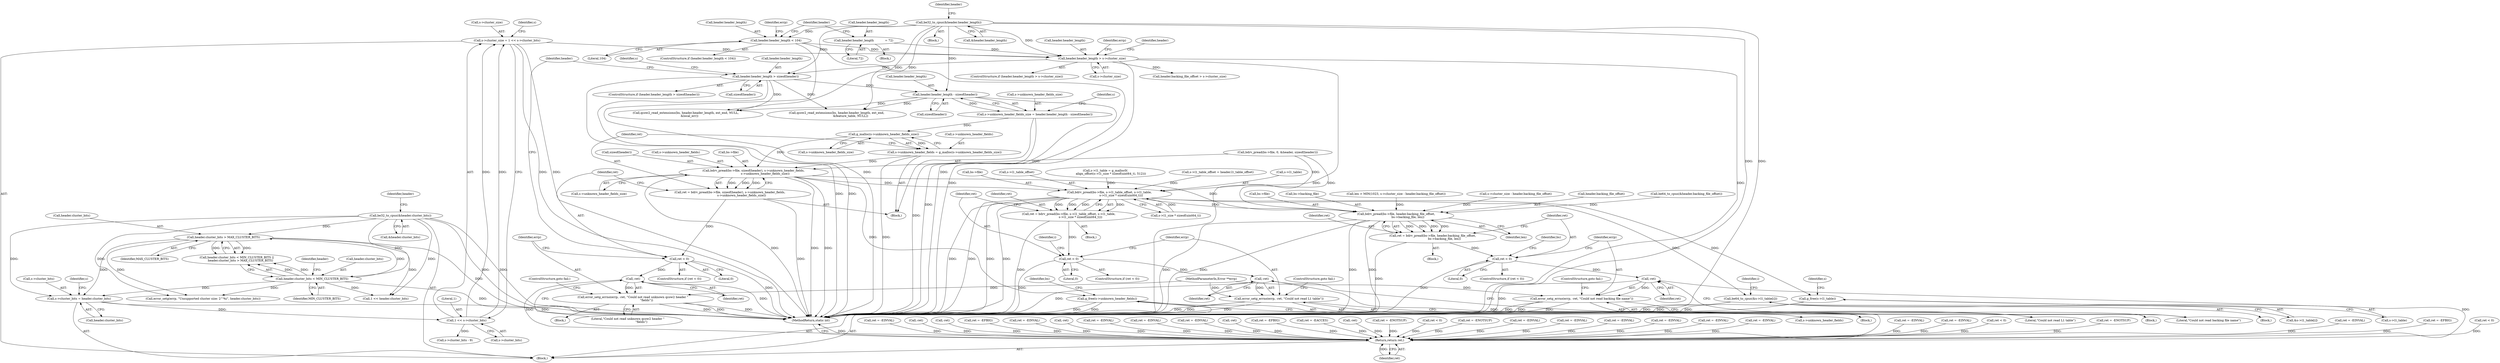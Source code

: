 digraph "0_qemu_6a83f8b5bec6f59e56cc49bd49e4c3f8f805d56f_0@API" {
"1000449" [label="(Call,g_malloc(s->unknown_header_fields_size))"];
"1000435" [label="(Call,s->unknown_header_fields_size = header.header_length - sizeof(header))"];
"1000439" [label="(Call,header.header_length - sizeof(header))"];
"1000390" [label="(Call,be32_to_cpus(&header.header_length))"];
"1000428" [label="(Call,header.header_length > sizeof(header))"];
"1000411" [label="(Call,header.header_length > s->cluster_size)"];
"1000396" [label="(Call,header.header_length < 104)"];
"1000363" [label="(Call,header.header_length            = 72)"];
"1000316" [label="(Call,s->cluster_size = 1 << s->cluster_bits)"];
"1000320" [label="(Call,1 << s->cluster_bits)"];
"1000309" [label="(Call,s->cluster_bits = header.cluster_bits)"];
"1000292" [label="(Call,header.cluster_bits > MAX_CLUSTER_BITS)"];
"1000198" [label="(Call,be32_to_cpus(&header.cluster_bits))"];
"1000287" [label="(Call,header.cluster_bits < MIN_CLUSTER_BITS)"];
"1000445" [label="(Call,s->unknown_header_fields = g_malloc(s->unknown_header_fields_size))"];
"1000455" [label="(Call,bdrv_pread(bs->file, sizeof(header), s->unknown_header_fields,\n                         s->unknown_header_fields_size))"];
"1000453" [label="(Call,ret = bdrv_pread(bs->file, sizeof(header), s->unknown_header_fields,\n                         s->unknown_header_fields_size))"];
"1000468" [label="(Call,ret < 0)"];
"1000474" [label="(Call,-ret)"];
"1000472" [label="(Call,error_setg_errno(errp, -ret, \"Could not read unknown qcow2 header \"\n                             \"fields\"))"];
"1001480" [label="(Return,return ret;)"];
"1000924" [label="(Call,bdrv_pread(bs->file, s->l1_table_offset, s->l1_table,\n                         s->l1_size * sizeof(uint64_t)))"];
"1000922" [label="(Call,ret = bdrv_pread(bs->file, s->l1_table_offset, s->l1_table,\n                         s->l1_size * sizeof(uint64_t)))"];
"1000941" [label="(Call,ret < 0)"];
"1000947" [label="(Call,-ret)"];
"1000945" [label="(Call,error_setg_errno(errp, -ret, \"Could not read L1 table\"))"];
"1000963" [label="(Call,be64_to_cpus(&s->l1_table[i]))"];
"1001095" [label="(Call,bdrv_pread(bs->file, header.backing_file_offset,\n                         bs->backing_file, len))"];
"1001093" [label="(Call,ret = bdrv_pread(bs->file, header.backing_file_offset,\n                         bs->backing_file, len))"];
"1001107" [label="(Call,ret < 0)"];
"1001113" [label="(Call,-ret)"];
"1001111" [label="(Call,error_setg_errno(errp, -ret, \"Could not read backing file name\"))"];
"1001443" [label="(Call,g_free(s->l1_table))"];
"1001433" [label="(Call,g_free(s->unknown_header_fields))"];
"1000923" [label="(Identifier,ret)"];
"1000481" [label="(Identifier,header)"];
"1000941" [label="(Call,ret < 0)"];
"1000454" [label="(Identifier,ret)"];
"1000293" [label="(Call,header.cluster_bits)"];
"1000436" [label="(Call,s->unknown_header_fields_size)"];
"1001449" [label="(Identifier,s)"];
"1000298" [label="(Call,error_setg(errp, \"Unsupported cluster size: 2^%i\", header.cluster_bits))"];
"1001088" [label="(Call,ret = -EINVAL)"];
"1001480" [label="(Return,return ret;)"];
"1000422" [label="(Call,ret = -EINVAL)"];
"1001434" [label="(Call,s->unknown_header_fields)"];
"1000943" [label="(Literal,0)"];
"1001482" [label="(MethodReturn,static int)"];
"1000895" [label="(Call,s->l1_table_offset = header.l1_table_offset)"];
"1000435" [label="(Call,s->unknown_header_fields_size = header.header_length - sizeof(header))"];
"1001443" [label="(Call,g_free(s->l1_table))"];
"1000427" [label="(ControlStructure,if (header.header_length > sizeof(header)))"];
"1000453" [label="(Call,ret = bdrv_pread(bs->file, sizeof(header), s->unknown_header_fields,\n                         s->unknown_header_fields_size))"];
"1000296" [label="(Identifier,MAX_CLUSTER_BITS)"];
"1000934" [label="(Call,s->l1_size * sizeof(uint64_t))"];
"1000390" [label="(Call,be32_to_cpus(&header.header_length))"];
"1000469" [label="(Identifier,ret)"];
"1000797" [label="(Call,ret < 0)"];
"1000124" [label="(MethodParameterIn,Error **errp)"];
"1000612" [label="(Call,ret = -ENOTSUP)"];
"1000743" [label="(Call,ret = -EINVAL)"];
"1000931" [label="(Call,s->l1_table)"];
"1001099" [label="(Call,header.backing_file_offset)"];
"1000820" [label="(Call,ret = -EFBIG)"];
"1000342" [label="(Block,)"];
"1000397" [label="(Call,header.header_length)"];
"1000331" [label="(Call,s->cluster_bits - 9)"];
"1000948" [label="(Identifier,ret)"];
"1001433" [label="(Call,g_free(s->unknown_header_fields))"];
"1000761" [label="(Call,ret < 0)"];
"1001109" [label="(Literal,0)"];
"1001115" [label="(Literal,\"Could not read backing file name\")"];
"1001105" [label="(Identifier,len)"];
"1001253" [label="(Call,ret = -EINVAL)"];
"1000369" [label="(Block,)"];
"1000322" [label="(Call,s->cluster_bits)"];
"1000291" [label="(Identifier,MIN_CLUSTER_BITS)"];
"1000925" [label="(Call,bs->file)"];
"1001149" [label="(Call,-ret)"];
"1001066" [label="(Block,)"];
"1001107" [label="(Call,ret < 0)"];
"1000317" [label="(Call,s->cluster_size)"];
"1000169" [label="(Call,-ret)"];
"1000294" [label="(Identifier,header)"];
"1000432" [label="(Call,sizeof(header))"];
"1000477" [label="(ControlStructure,goto fail;)"];
"1000467" [label="(ControlStructure,if (ret < 0))"];
"1000125" [label="(Block,)"];
"1000928" [label="(Call,s->l1_table_offset)"];
"1000398" [label="(Identifier,header)"];
"1000288" [label="(Call,header.cluster_bits)"];
"1000847" [label="(Call,ret = -EFBIG)"];
"1000637" [label="(Call,ret = -EINVAL)"];
"1001027" [label="(Call,-ret)"];
"1000949" [label="(Literal,\"Could not read L1 table\")"];
"1001055" [label="(Call,ret = -EINVAL)"];
"1000947" [label="(Call,-ret)"];
"1000450" [label="(Call,s->unknown_header_fields_size)"];
"1000206" [label="(Identifier,header)"];
"1000287" [label="(Call,header.cluster_bits < MIN_CLUSTER_BITS)"];
"1000471" [label="(Block,)"];
"1000961" [label="(Identifier,i)"];
"1000248" [label="(Call,ret = -EINVAL)"];
"1001116" [label="(ControlStructure,goto fail;)"];
"1000869" [label="(Call,ret = -EINVAL)"];
"1001108" [label="(Identifier,ret)"];
"1000472" [label="(Call,error_setg_errno(errp, -ret, \"Could not read unknown qcow2 header \"\n                             \"fields\"))"];
"1000963" [label="(Call,be64_to_cpus(&s->l1_table[i]))"];
"1000428" [label="(Call,header.header_length > sizeof(header))"];
"1000318" [label="(Identifier,s)"];
"1000942" [label="(Identifier,ret)"];
"1000476" [label="(Literal,\"Could not read unknown qcow2 header \"\n                             \"fields\")"];
"1001095" [label="(Call,bdrv_pread(bs->file, header.backing_file_offset,\n                         bs->backing_file, len))"];
"1000445" [label="(Call,s->unknown_header_fields = g_malloc(s->unknown_header_fields_size))"];
"1000439" [label="(Call,header.header_length - sizeof(header))"];
"1001481" [label="(Identifier,ret)"];
"1001229" [label="(Call,-ret)"];
"1001444" [label="(Call,s->l1_table)"];
"1000367" [label="(Literal,72)"];
"1000464" [label="(Call,s->unknown_header_fields_size)"];
"1000183" [label="(Call,be64_to_cpus(&header.backing_file_offset))"];
"1000962" [label="(Block,)"];
"1000440" [label="(Call,header.header_length)"];
"1000310" [label="(Call,s->cluster_bits)"];
"1000473" [label="(Identifier,errp)"];
"1001042" [label="(Call,qcow2_read_extensions(bs, header.header_length, ext_end, NULL,\n        &local_err))"];
"1000953" [label="(Identifier,i)"];
"1000468" [label="(Call,ret < 0)"];
"1000946" [label="(Identifier,errp)"];
"1001438" [label="(Identifier,bs)"];
"1000286" [label="(Call,header.cluster_bits < MIN_CLUSTER_BITS ||\n        header.cluster_bits > MAX_CLUSTER_BITS)"];
"1000944" [label="(Block,)"];
"1000320" [label="(Call,1 << s->cluster_bits)"];
"1000412" [label="(Call,header.header_length)"];
"1000815" [label="(Call,ret = -EFBIG)"];
"1000591" [label="(Call,ret = -EACCES)"];
"1001111" [label="(Call,error_setg_errno(errp, -ret, \"Could not read backing file name\"))"];
"1001114" [label="(Identifier,ret)"];
"1001184" [label="(Call,-ret)"];
"1000363" [label="(Call,header.header_length            = 72)"];
"1000420" [label="(Identifier,errp)"];
"1000273" [label="(Call,ret = -ENOTSUP)"];
"1001106" [label="(ControlStructure,if (ret < 0))"];
"1000434" [label="(Block,)"];
"1000964" [label="(Call,&s->l1_table[i])"];
"1000313" [label="(Call,header.cluster_bits)"];
"1000292" [label="(Call,header.cluster_bits > MAX_CLUSTER_BITS)"];
"1000446" [label="(Call,s->unknown_header_fields)"];
"1001113" [label="(Call,-ret)"];
"1001096" [label="(Call,bs->file)"];
"1000470" [label="(Literal,0)"];
"1000456" [label="(Call,bs->file)"];
"1000475" [label="(Identifier,ret)"];
"1000474" [label="(Call,-ret)"];
"1001120" [label="(Identifier,bs)"];
"1000430" [label="(Identifier,header)"];
"1001110" [label="(Block,)"];
"1000327" [label="(Identifier,s)"];
"1000396" [label="(Call,header.header_length < 104)"];
"1000153" [label="(Call,bdrv_pread(bs->file, 0, &header, sizeof(header)))"];
"1000459" [label="(Call,sizeof(header))"];
"1000316" [label="(Call,s->cluster_size = 1 << s->cluster_bits)"];
"1001102" [label="(Call,bs->backing_file)"];
"1000443" [label="(Call,sizeof(header))"];
"1000403" [label="(Identifier,errp)"];
"1000199" [label="(Call,&header.cluster_bits)"];
"1001093" [label="(Call,ret = bdrv_pread(bs->file, header.backing_file_offset,\n                         bs->backing_file, len))"];
"1000321" [label="(Literal,1)"];
"1001073" [label="(Call,len > MIN(1023, s->cluster_size - header.backing_file_offset))"];
"1000924" [label="(Call,bdrv_pread(bs->file, s->l1_table_offset, s->l1_table,\n                         s->l1_size * sizeof(uint64_t)))"];
"1000945" [label="(Call,error_setg_errno(errp, -ret, \"Could not read L1 table\"))"];
"1001112" [label="(Identifier,errp)"];
"1000447" [label="(Identifier,s)"];
"1000455" [label="(Call,bdrv_pread(bs->file, sizeof(header), s->unknown_header_fields,\n                         s->unknown_header_fields_size))"];
"1000509" [label="(Call,1 << header.cluster_bits)"];
"1000546" [label="(Call,qcow2_read_extensions(bs, header.header_length, ext_end,\n                              &feature_table, NULL))"];
"1000479" [label="(Call,header.backing_file_offset > s->cluster_size)"];
"1001094" [label="(Identifier,ret)"];
"1000400" [label="(Literal,104)"];
"1000437" [label="(Identifier,s)"];
"1001077" [label="(Call,s->cluster_size - header.backing_file_offset)"];
"1000395" [label="(ControlStructure,if (header.header_length < 104))"];
"1000364" [label="(Call,header.header_length)"];
"1000940" [label="(ControlStructure,if (ret < 0))"];
"1000461" [label="(Call,s->unknown_header_fields)"];
"1000887" [label="(Call,ret < 0)"];
"1000413" [label="(Identifier,header)"];
"1000411" [label="(Call,header.header_length > s->cluster_size)"];
"1000564" [label="(Call,ret = -ENOTSUP)"];
"1001364" [label="(Call,ret = -EINVAL)"];
"1000410" [label="(ControlStructure,if (header.header_length > s->cluster_size))"];
"1000779" [label="(Call,ret = -EINVAL)"];
"1000198" [label="(Call,be32_to_cpus(&header.cluster_bits))"];
"1000429" [label="(Call,header.header_length)"];
"1000908" [label="(Block,)"];
"1000391" [label="(Call,&header.header_length)"];
"1000922" [label="(Call,ret = bdrv_pread(bs->file, s->l1_table_offset, s->l1_table,\n                         s->l1_size * sizeof(uint64_t)))"];
"1000490" [label="(Call,ret = -EINVAL)"];
"1000415" [label="(Call,s->cluster_size)"];
"1000304" [label="(Call,ret = -EINVAL)"];
"1000909" [label="(Call,s->l1_table = g_malloc0(\n            align_offset(s->l1_size * sizeof(uint64_t), 512)))"];
"1000405" [label="(Call,ret = -EINVAL)"];
"1000449" [label="(Call,g_malloc(s->unknown_header_fields_size))"];
"1000950" [label="(ControlStructure,goto fail;)"];
"1001416" [label="(Call,ret = -EINVAL)"];
"1000309" [label="(Call,s->cluster_bits = header.cluster_bits)"];
"1000449" -> "1000445"  [label="AST: "];
"1000449" -> "1000450"  [label="CFG: "];
"1000450" -> "1000449"  [label="AST: "];
"1000445" -> "1000449"  [label="CFG: "];
"1000449" -> "1000445"  [label="DDG: "];
"1000435" -> "1000449"  [label="DDG: "];
"1000449" -> "1000455"  [label="DDG: "];
"1000435" -> "1000434"  [label="AST: "];
"1000435" -> "1000439"  [label="CFG: "];
"1000436" -> "1000435"  [label="AST: "];
"1000439" -> "1000435"  [label="AST: "];
"1000447" -> "1000435"  [label="CFG: "];
"1000435" -> "1001482"  [label="DDG: "];
"1000439" -> "1000435"  [label="DDG: "];
"1000439" -> "1000443"  [label="CFG: "];
"1000440" -> "1000439"  [label="AST: "];
"1000443" -> "1000439"  [label="AST: "];
"1000439" -> "1001482"  [label="DDG: "];
"1000390" -> "1000439"  [label="DDG: "];
"1000428" -> "1000439"  [label="DDG: "];
"1000439" -> "1000546"  [label="DDG: "];
"1000439" -> "1001042"  [label="DDG: "];
"1000390" -> "1000369"  [label="AST: "];
"1000390" -> "1000391"  [label="CFG: "];
"1000391" -> "1000390"  [label="AST: "];
"1000398" -> "1000390"  [label="CFG: "];
"1000390" -> "1001482"  [label="DDG: "];
"1000390" -> "1001482"  [label="DDG: "];
"1000390" -> "1000396"  [label="DDG: "];
"1000390" -> "1000411"  [label="DDG: "];
"1000390" -> "1000428"  [label="DDG: "];
"1000390" -> "1000546"  [label="DDG: "];
"1000390" -> "1001042"  [label="DDG: "];
"1000428" -> "1000427"  [label="AST: "];
"1000428" -> "1000432"  [label="CFG: "];
"1000429" -> "1000428"  [label="AST: "];
"1000432" -> "1000428"  [label="AST: "];
"1000437" -> "1000428"  [label="CFG: "];
"1000481" -> "1000428"  [label="CFG: "];
"1000428" -> "1001482"  [label="DDG: "];
"1000428" -> "1001482"  [label="DDG: "];
"1000411" -> "1000428"  [label="DDG: "];
"1000428" -> "1000546"  [label="DDG: "];
"1000428" -> "1001042"  [label="DDG: "];
"1000411" -> "1000410"  [label="AST: "];
"1000411" -> "1000415"  [label="CFG: "];
"1000412" -> "1000411"  [label="AST: "];
"1000415" -> "1000411"  [label="AST: "];
"1000420" -> "1000411"  [label="CFG: "];
"1000430" -> "1000411"  [label="CFG: "];
"1000411" -> "1001482"  [label="DDG: "];
"1000411" -> "1001482"  [label="DDG: "];
"1000411" -> "1001482"  [label="DDG: "];
"1000396" -> "1000411"  [label="DDG: "];
"1000363" -> "1000411"  [label="DDG: "];
"1000316" -> "1000411"  [label="DDG: "];
"1000411" -> "1000479"  [label="DDG: "];
"1000396" -> "1000395"  [label="AST: "];
"1000396" -> "1000400"  [label="CFG: "];
"1000397" -> "1000396"  [label="AST: "];
"1000400" -> "1000396"  [label="AST: "];
"1000403" -> "1000396"  [label="CFG: "];
"1000413" -> "1000396"  [label="CFG: "];
"1000396" -> "1001482"  [label="DDG: "];
"1000396" -> "1001482"  [label="DDG: "];
"1000363" -> "1000342"  [label="AST: "];
"1000363" -> "1000367"  [label="CFG: "];
"1000364" -> "1000363"  [label="AST: "];
"1000367" -> "1000363"  [label="AST: "];
"1000413" -> "1000363"  [label="CFG: "];
"1000316" -> "1000125"  [label="AST: "];
"1000316" -> "1000320"  [label="CFG: "];
"1000317" -> "1000316"  [label="AST: "];
"1000320" -> "1000316"  [label="AST: "];
"1000327" -> "1000316"  [label="CFG: "];
"1000316" -> "1001482"  [label="DDG: "];
"1000316" -> "1001482"  [label="DDG: "];
"1000320" -> "1000316"  [label="DDG: "];
"1000320" -> "1000316"  [label="DDG: "];
"1000320" -> "1000322"  [label="CFG: "];
"1000321" -> "1000320"  [label="AST: "];
"1000322" -> "1000320"  [label="AST: "];
"1000309" -> "1000320"  [label="DDG: "];
"1000320" -> "1000331"  [label="DDG: "];
"1000309" -> "1000125"  [label="AST: "];
"1000309" -> "1000313"  [label="CFG: "];
"1000310" -> "1000309"  [label="AST: "];
"1000313" -> "1000309"  [label="AST: "];
"1000318" -> "1000309"  [label="CFG: "];
"1000309" -> "1001482"  [label="DDG: "];
"1000292" -> "1000309"  [label="DDG: "];
"1000198" -> "1000309"  [label="DDG: "];
"1000287" -> "1000309"  [label="DDG: "];
"1000292" -> "1000286"  [label="AST: "];
"1000292" -> "1000296"  [label="CFG: "];
"1000293" -> "1000292"  [label="AST: "];
"1000296" -> "1000292"  [label="AST: "];
"1000286" -> "1000292"  [label="CFG: "];
"1000292" -> "1001482"  [label="DDG: "];
"1000292" -> "1000286"  [label="DDG: "];
"1000292" -> "1000286"  [label="DDG: "];
"1000198" -> "1000292"  [label="DDG: "];
"1000287" -> "1000292"  [label="DDG: "];
"1000292" -> "1000298"  [label="DDG: "];
"1000292" -> "1000509"  [label="DDG: "];
"1000198" -> "1000125"  [label="AST: "];
"1000198" -> "1000199"  [label="CFG: "];
"1000199" -> "1000198"  [label="AST: "];
"1000206" -> "1000198"  [label="CFG: "];
"1000198" -> "1001482"  [label="DDG: "];
"1000198" -> "1001482"  [label="DDG: "];
"1000198" -> "1000287"  [label="DDG: "];
"1000198" -> "1000298"  [label="DDG: "];
"1000198" -> "1000509"  [label="DDG: "];
"1000287" -> "1000286"  [label="AST: "];
"1000287" -> "1000291"  [label="CFG: "];
"1000288" -> "1000287"  [label="AST: "];
"1000291" -> "1000287"  [label="AST: "];
"1000294" -> "1000287"  [label="CFG: "];
"1000286" -> "1000287"  [label="CFG: "];
"1000287" -> "1001482"  [label="DDG: "];
"1000287" -> "1000286"  [label="DDG: "];
"1000287" -> "1000286"  [label="DDG: "];
"1000287" -> "1000298"  [label="DDG: "];
"1000287" -> "1000509"  [label="DDG: "];
"1000445" -> "1000434"  [label="AST: "];
"1000446" -> "1000445"  [label="AST: "];
"1000454" -> "1000445"  [label="CFG: "];
"1000445" -> "1001482"  [label="DDG: "];
"1000445" -> "1000455"  [label="DDG: "];
"1000455" -> "1000453"  [label="AST: "];
"1000455" -> "1000464"  [label="CFG: "];
"1000456" -> "1000455"  [label="AST: "];
"1000459" -> "1000455"  [label="AST: "];
"1000461" -> "1000455"  [label="AST: "];
"1000464" -> "1000455"  [label="AST: "];
"1000453" -> "1000455"  [label="CFG: "];
"1000455" -> "1001482"  [label="DDG: "];
"1000455" -> "1001482"  [label="DDG: "];
"1000455" -> "1001482"  [label="DDG: "];
"1000455" -> "1000453"  [label="DDG: "];
"1000455" -> "1000453"  [label="DDG: "];
"1000455" -> "1000453"  [label="DDG: "];
"1000153" -> "1000455"  [label="DDG: "];
"1000455" -> "1000924"  [label="DDG: "];
"1000455" -> "1001095"  [label="DDG: "];
"1000455" -> "1001433"  [label="DDG: "];
"1000453" -> "1000434"  [label="AST: "];
"1000454" -> "1000453"  [label="AST: "];
"1000469" -> "1000453"  [label="CFG: "];
"1000453" -> "1001482"  [label="DDG: "];
"1000453" -> "1000468"  [label="DDG: "];
"1000468" -> "1000467"  [label="AST: "];
"1000468" -> "1000470"  [label="CFG: "];
"1000469" -> "1000468"  [label="AST: "];
"1000470" -> "1000468"  [label="AST: "];
"1000473" -> "1000468"  [label="CFG: "];
"1000481" -> "1000468"  [label="CFG: "];
"1000468" -> "1001482"  [label="DDG: "];
"1000468" -> "1000474"  [label="DDG: "];
"1000474" -> "1000472"  [label="AST: "];
"1000474" -> "1000475"  [label="CFG: "];
"1000475" -> "1000474"  [label="AST: "];
"1000476" -> "1000474"  [label="CFG: "];
"1000474" -> "1001482"  [label="DDG: "];
"1000474" -> "1000472"  [label="DDG: "];
"1000474" -> "1001480"  [label="DDG: "];
"1000472" -> "1000471"  [label="AST: "];
"1000472" -> "1000476"  [label="CFG: "];
"1000473" -> "1000472"  [label="AST: "];
"1000476" -> "1000472"  [label="AST: "];
"1000477" -> "1000472"  [label="CFG: "];
"1000472" -> "1001482"  [label="DDG: "];
"1000472" -> "1001482"  [label="DDG: "];
"1000472" -> "1001482"  [label="DDG: "];
"1000124" -> "1000472"  [label="DDG: "];
"1001480" -> "1000125"  [label="AST: "];
"1001480" -> "1001481"  [label="CFG: "];
"1001481" -> "1001480"  [label="AST: "];
"1001482" -> "1001480"  [label="CFG: "];
"1001480" -> "1001482"  [label="DDG: "];
"1001481" -> "1001480"  [label="DDG: "];
"1000637" -> "1001480"  [label="DDG: "];
"1000815" -> "1001480"  [label="DDG: "];
"1000761" -> "1001480"  [label="DDG: "];
"1001184" -> "1001480"  [label="DDG: "];
"1001416" -> "1001480"  [label="DDG: "];
"1001027" -> "1001480"  [label="DDG: "];
"1000273" -> "1001480"  [label="DDG: "];
"1001364" -> "1001480"  [label="DDG: "];
"1000405" -> "1001480"  [label="DDG: "];
"1000169" -> "1001480"  [label="DDG: "];
"1000248" -> "1001480"  [label="DDG: "];
"1000820" -> "1001480"  [label="DDG: "];
"1000779" -> "1001480"  [label="DDG: "];
"1001113" -> "1001480"  [label="DDG: "];
"1000612" -> "1001480"  [label="DDG: "];
"1001055" -> "1001480"  [label="DDG: "];
"1000869" -> "1001480"  [label="DDG: "];
"1000743" -> "1001480"  [label="DDG: "];
"1000304" -> "1001480"  [label="DDG: "];
"1001229" -> "1001480"  [label="DDG: "];
"1000591" -> "1001480"  [label="DDG: "];
"1001253" -> "1001480"  [label="DDG: "];
"1000422" -> "1001480"  [label="DDG: "];
"1000947" -> "1001480"  [label="DDG: "];
"1001149" -> "1001480"  [label="DDG: "];
"1001088" -> "1001480"  [label="DDG: "];
"1000490" -> "1001480"  [label="DDG: "];
"1000564" -> "1001480"  [label="DDG: "];
"1000847" -> "1001480"  [label="DDG: "];
"1000797" -> "1001480"  [label="DDG: "];
"1000887" -> "1001480"  [label="DDG: "];
"1000924" -> "1000922"  [label="AST: "];
"1000924" -> "1000934"  [label="CFG: "];
"1000925" -> "1000924"  [label="AST: "];
"1000928" -> "1000924"  [label="AST: "];
"1000931" -> "1000924"  [label="AST: "];
"1000934" -> "1000924"  [label="AST: "];
"1000922" -> "1000924"  [label="CFG: "];
"1000924" -> "1001482"  [label="DDG: "];
"1000924" -> "1001482"  [label="DDG: "];
"1000924" -> "1001482"  [label="DDG: "];
"1000924" -> "1001482"  [label="DDG: "];
"1000924" -> "1000922"  [label="DDG: "];
"1000924" -> "1000922"  [label="DDG: "];
"1000924" -> "1000922"  [label="DDG: "];
"1000924" -> "1000922"  [label="DDG: "];
"1000153" -> "1000924"  [label="DDG: "];
"1000895" -> "1000924"  [label="DDG: "];
"1000909" -> "1000924"  [label="DDG: "];
"1000934" -> "1000924"  [label="DDG: "];
"1000924" -> "1000963"  [label="DDG: "];
"1000924" -> "1001095"  [label="DDG: "];
"1000924" -> "1001443"  [label="DDG: "];
"1000922" -> "1000908"  [label="AST: "];
"1000923" -> "1000922"  [label="AST: "];
"1000942" -> "1000922"  [label="CFG: "];
"1000922" -> "1001482"  [label="DDG: "];
"1000922" -> "1000941"  [label="DDG: "];
"1000941" -> "1000940"  [label="AST: "];
"1000941" -> "1000943"  [label="CFG: "];
"1000942" -> "1000941"  [label="AST: "];
"1000943" -> "1000941"  [label="AST: "];
"1000946" -> "1000941"  [label="CFG: "];
"1000953" -> "1000941"  [label="CFG: "];
"1000941" -> "1001482"  [label="DDG: "];
"1000941" -> "1000947"  [label="DDG: "];
"1000947" -> "1000945"  [label="AST: "];
"1000947" -> "1000948"  [label="CFG: "];
"1000948" -> "1000947"  [label="AST: "];
"1000949" -> "1000947"  [label="CFG: "];
"1000947" -> "1001482"  [label="DDG: "];
"1000947" -> "1000945"  [label="DDG: "];
"1000945" -> "1000944"  [label="AST: "];
"1000945" -> "1000949"  [label="CFG: "];
"1000946" -> "1000945"  [label="AST: "];
"1000949" -> "1000945"  [label="AST: "];
"1000950" -> "1000945"  [label="CFG: "];
"1000945" -> "1001482"  [label="DDG: "];
"1000945" -> "1001482"  [label="DDG: "];
"1000945" -> "1001482"  [label="DDG: "];
"1000124" -> "1000945"  [label="DDG: "];
"1000963" -> "1000962"  [label="AST: "];
"1000963" -> "1000964"  [label="CFG: "];
"1000964" -> "1000963"  [label="AST: "];
"1000961" -> "1000963"  [label="CFG: "];
"1000963" -> "1001482"  [label="DDG: "];
"1000963" -> "1001482"  [label="DDG: "];
"1001095" -> "1001093"  [label="AST: "];
"1001095" -> "1001105"  [label="CFG: "];
"1001096" -> "1001095"  [label="AST: "];
"1001099" -> "1001095"  [label="AST: "];
"1001102" -> "1001095"  [label="AST: "];
"1001105" -> "1001095"  [label="AST: "];
"1001093" -> "1001095"  [label="CFG: "];
"1001095" -> "1001482"  [label="DDG: "];
"1001095" -> "1001482"  [label="DDG: "];
"1001095" -> "1001482"  [label="DDG: "];
"1001095" -> "1001482"  [label="DDG: "];
"1001095" -> "1001093"  [label="DDG: "];
"1001095" -> "1001093"  [label="DDG: "];
"1001095" -> "1001093"  [label="DDG: "];
"1001095" -> "1001093"  [label="DDG: "];
"1000153" -> "1001095"  [label="DDG: "];
"1000183" -> "1001095"  [label="DDG: "];
"1001077" -> "1001095"  [label="DDG: "];
"1001073" -> "1001095"  [label="DDG: "];
"1001093" -> "1001066"  [label="AST: "];
"1001094" -> "1001093"  [label="AST: "];
"1001108" -> "1001093"  [label="CFG: "];
"1001093" -> "1001482"  [label="DDG: "];
"1001093" -> "1001107"  [label="DDG: "];
"1001107" -> "1001106"  [label="AST: "];
"1001107" -> "1001109"  [label="CFG: "];
"1001108" -> "1001107"  [label="AST: "];
"1001109" -> "1001107"  [label="AST: "];
"1001112" -> "1001107"  [label="CFG: "];
"1001120" -> "1001107"  [label="CFG: "];
"1001107" -> "1001482"  [label="DDG: "];
"1001107" -> "1001113"  [label="DDG: "];
"1001113" -> "1001111"  [label="AST: "];
"1001113" -> "1001114"  [label="CFG: "];
"1001114" -> "1001113"  [label="AST: "];
"1001115" -> "1001113"  [label="CFG: "];
"1001113" -> "1001482"  [label="DDG: "];
"1001113" -> "1001111"  [label="DDG: "];
"1001111" -> "1001110"  [label="AST: "];
"1001111" -> "1001115"  [label="CFG: "];
"1001112" -> "1001111"  [label="AST: "];
"1001115" -> "1001111"  [label="AST: "];
"1001116" -> "1001111"  [label="CFG: "];
"1001111" -> "1001482"  [label="DDG: "];
"1001111" -> "1001482"  [label="DDG: "];
"1001111" -> "1001482"  [label="DDG: "];
"1000124" -> "1001111"  [label="DDG: "];
"1001443" -> "1000125"  [label="AST: "];
"1001443" -> "1001444"  [label="CFG: "];
"1001444" -> "1001443"  [label="AST: "];
"1001449" -> "1001443"  [label="CFG: "];
"1001443" -> "1001482"  [label="DDG: "];
"1001433" -> "1000125"  [label="AST: "];
"1001433" -> "1001434"  [label="CFG: "];
"1001434" -> "1001433"  [label="AST: "];
"1001438" -> "1001433"  [label="CFG: "];
"1001433" -> "1001482"  [label="DDG: "];
"1001433" -> "1001482"  [label="DDG: "];
}
